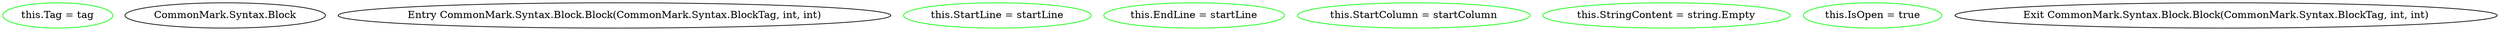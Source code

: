 digraph  {
d1 [cluster="CommonMark.Syntax.Block.Block(CommonMark.Syntax.BlockTag, int, int)", color=green, community=0, label="this.Tag = tag", prediction=0, span="11-11"];
d8 [label="CommonMark.Syntax.Block", span=""];
d0 [cluster="CommonMark.Syntax.Block.Block(CommonMark.Syntax.BlockTag, int, int)", label="Entry CommonMark.Syntax.Block.Block(CommonMark.Syntax.BlockTag, int, int)", span="9-9"];
d2 [cluster="CommonMark.Syntax.Block.Block(CommonMark.Syntax.BlockTag, int, int)", color=green, community=0, label="this.StartLine = startLine", prediction=1, span="12-12"];
d3 [cluster="CommonMark.Syntax.Block.Block(CommonMark.Syntax.BlockTag, int, int)", color=green, community=0, label="this.EndLine = startLine", prediction=2, span="13-13"];
d4 [cluster="CommonMark.Syntax.Block.Block(CommonMark.Syntax.BlockTag, int, int)", color=green, community=0, label="this.StartColumn = startColumn", prediction=3, span="14-14"];
d5 [cluster="CommonMark.Syntax.Block.Block(CommonMark.Syntax.BlockTag, int, int)", color=green, community=0, label="this.StringContent = string.Empty", prediction=4, span="15-15"];
d6 [cluster="CommonMark.Syntax.Block.Block(CommonMark.Syntax.BlockTag, int, int)", color=green, community=0, label="this.IsOpen = true", prediction=5, span="16-16"];
d7 [cluster="CommonMark.Syntax.Block.Block(CommonMark.Syntax.BlockTag, int, int)", label="Exit CommonMark.Syntax.Block.Block(CommonMark.Syntax.BlockTag, int, int)", span="9-9"];
}
